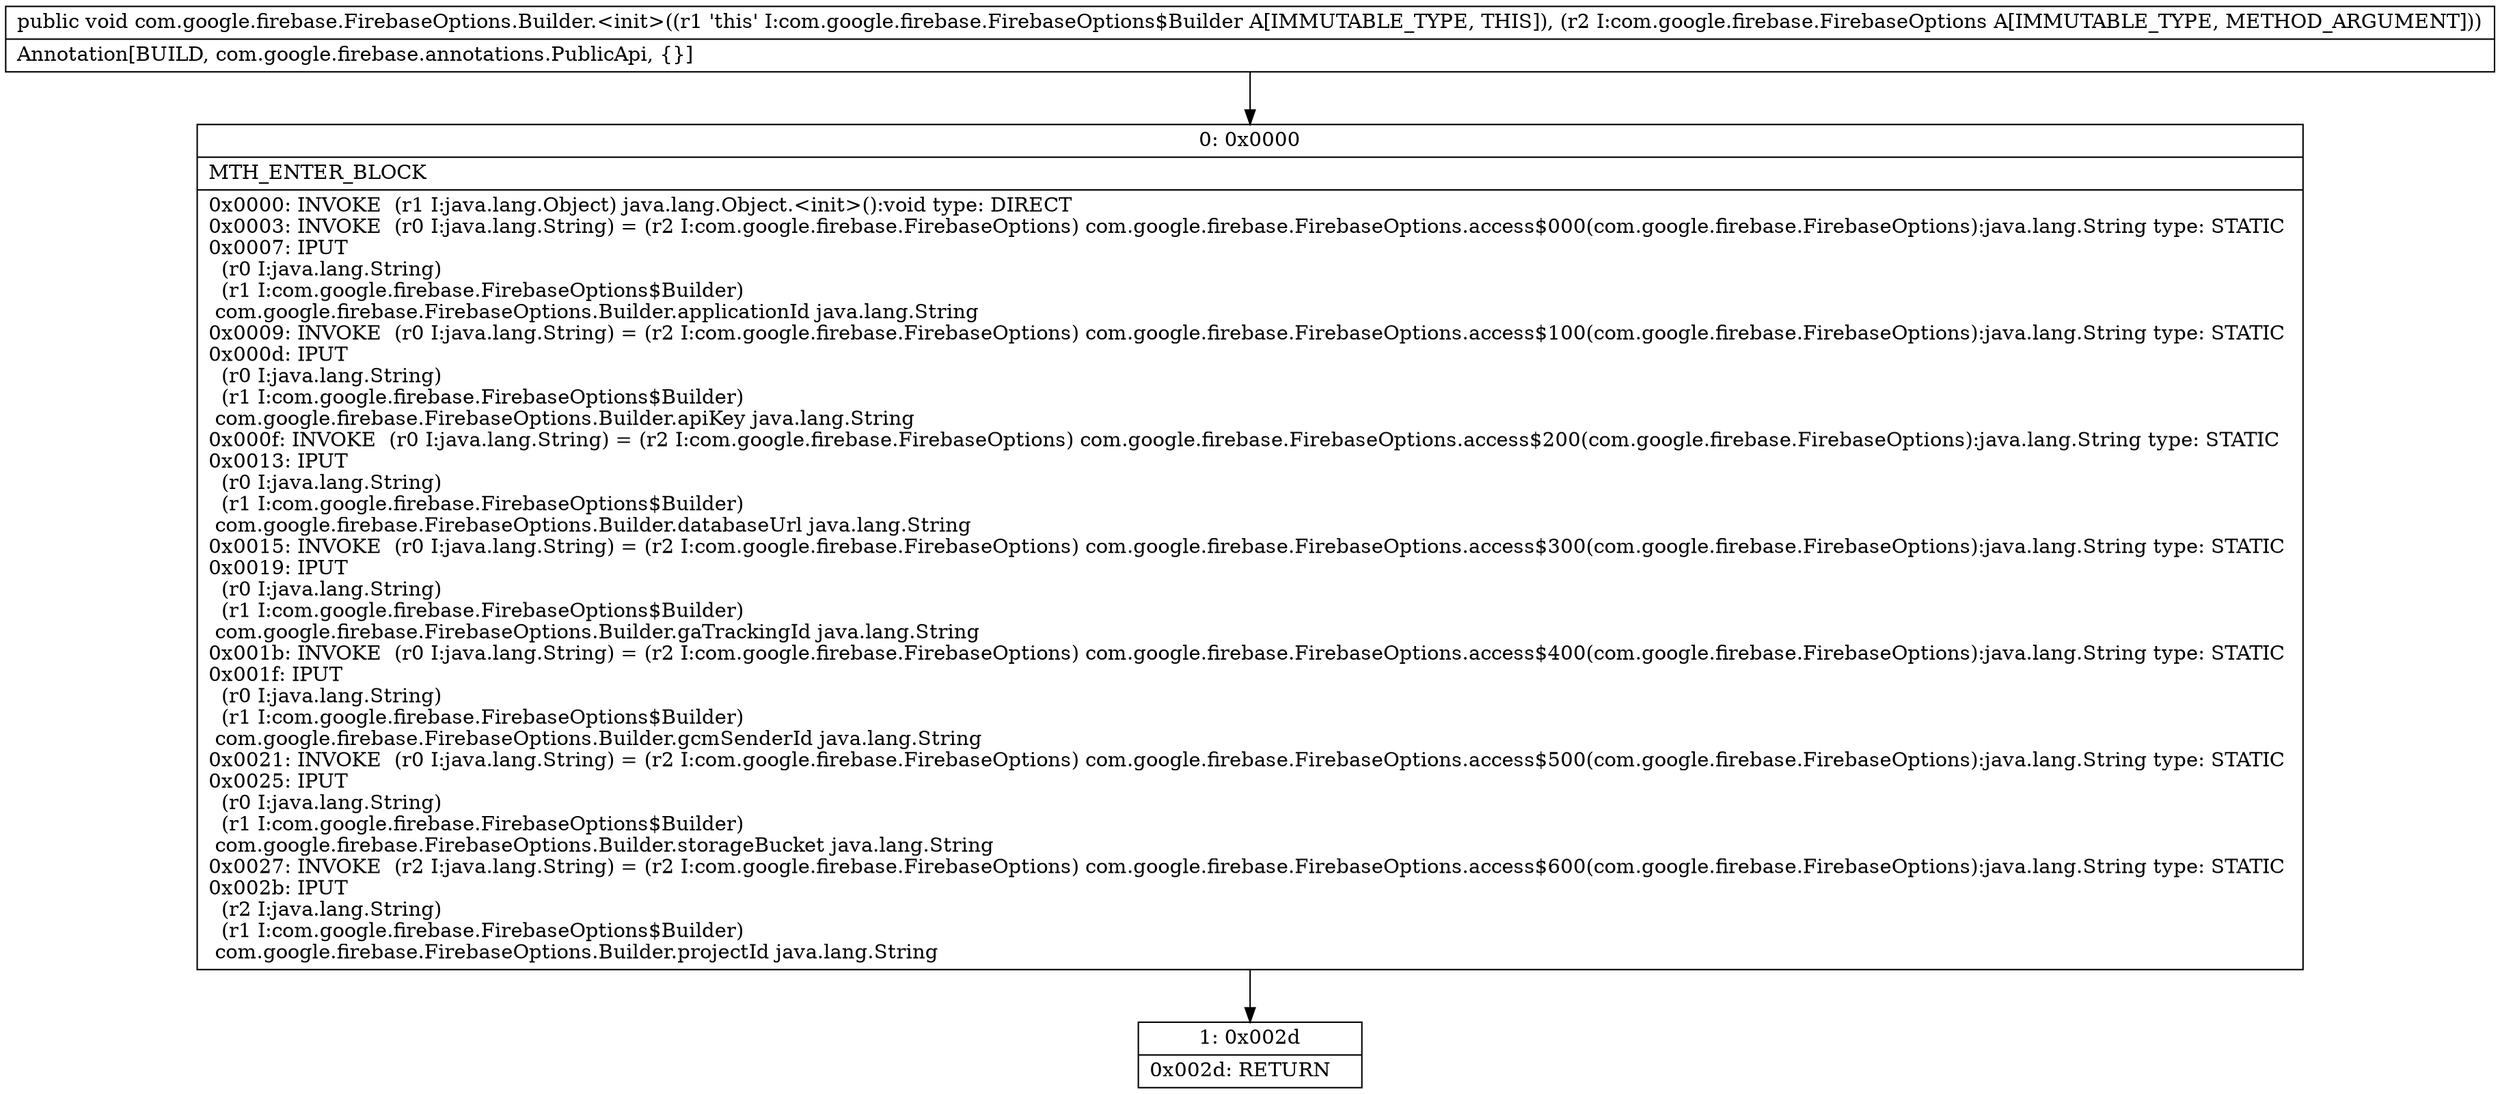 digraph "CFG forcom.google.firebase.FirebaseOptions.Builder.\<init\>(Lcom\/google\/firebase\/FirebaseOptions;)V" {
Node_0 [shape=record,label="{0\:\ 0x0000|MTH_ENTER_BLOCK\l|0x0000: INVOKE  (r1 I:java.lang.Object) java.lang.Object.\<init\>():void type: DIRECT \l0x0003: INVOKE  (r0 I:java.lang.String) = (r2 I:com.google.firebase.FirebaseOptions) com.google.firebase.FirebaseOptions.access$000(com.google.firebase.FirebaseOptions):java.lang.String type: STATIC \l0x0007: IPUT  \l  (r0 I:java.lang.String)\l  (r1 I:com.google.firebase.FirebaseOptions$Builder)\l com.google.firebase.FirebaseOptions.Builder.applicationId java.lang.String \l0x0009: INVOKE  (r0 I:java.lang.String) = (r2 I:com.google.firebase.FirebaseOptions) com.google.firebase.FirebaseOptions.access$100(com.google.firebase.FirebaseOptions):java.lang.String type: STATIC \l0x000d: IPUT  \l  (r0 I:java.lang.String)\l  (r1 I:com.google.firebase.FirebaseOptions$Builder)\l com.google.firebase.FirebaseOptions.Builder.apiKey java.lang.String \l0x000f: INVOKE  (r0 I:java.lang.String) = (r2 I:com.google.firebase.FirebaseOptions) com.google.firebase.FirebaseOptions.access$200(com.google.firebase.FirebaseOptions):java.lang.String type: STATIC \l0x0013: IPUT  \l  (r0 I:java.lang.String)\l  (r1 I:com.google.firebase.FirebaseOptions$Builder)\l com.google.firebase.FirebaseOptions.Builder.databaseUrl java.lang.String \l0x0015: INVOKE  (r0 I:java.lang.String) = (r2 I:com.google.firebase.FirebaseOptions) com.google.firebase.FirebaseOptions.access$300(com.google.firebase.FirebaseOptions):java.lang.String type: STATIC \l0x0019: IPUT  \l  (r0 I:java.lang.String)\l  (r1 I:com.google.firebase.FirebaseOptions$Builder)\l com.google.firebase.FirebaseOptions.Builder.gaTrackingId java.lang.String \l0x001b: INVOKE  (r0 I:java.lang.String) = (r2 I:com.google.firebase.FirebaseOptions) com.google.firebase.FirebaseOptions.access$400(com.google.firebase.FirebaseOptions):java.lang.String type: STATIC \l0x001f: IPUT  \l  (r0 I:java.lang.String)\l  (r1 I:com.google.firebase.FirebaseOptions$Builder)\l com.google.firebase.FirebaseOptions.Builder.gcmSenderId java.lang.String \l0x0021: INVOKE  (r0 I:java.lang.String) = (r2 I:com.google.firebase.FirebaseOptions) com.google.firebase.FirebaseOptions.access$500(com.google.firebase.FirebaseOptions):java.lang.String type: STATIC \l0x0025: IPUT  \l  (r0 I:java.lang.String)\l  (r1 I:com.google.firebase.FirebaseOptions$Builder)\l com.google.firebase.FirebaseOptions.Builder.storageBucket java.lang.String \l0x0027: INVOKE  (r2 I:java.lang.String) = (r2 I:com.google.firebase.FirebaseOptions) com.google.firebase.FirebaseOptions.access$600(com.google.firebase.FirebaseOptions):java.lang.String type: STATIC \l0x002b: IPUT  \l  (r2 I:java.lang.String)\l  (r1 I:com.google.firebase.FirebaseOptions$Builder)\l com.google.firebase.FirebaseOptions.Builder.projectId java.lang.String \l}"];
Node_1 [shape=record,label="{1\:\ 0x002d|0x002d: RETURN   \l}"];
MethodNode[shape=record,label="{public void com.google.firebase.FirebaseOptions.Builder.\<init\>((r1 'this' I:com.google.firebase.FirebaseOptions$Builder A[IMMUTABLE_TYPE, THIS]), (r2 I:com.google.firebase.FirebaseOptions A[IMMUTABLE_TYPE, METHOD_ARGUMENT]))  | Annotation[BUILD, com.google.firebase.annotations.PublicApi, \{\}]\l}"];
MethodNode -> Node_0;
Node_0 -> Node_1;
}

